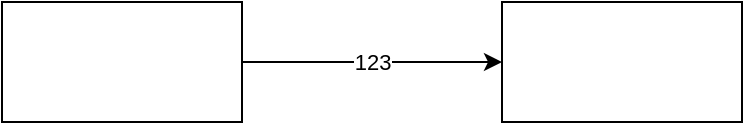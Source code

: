 <mxfile version="26.2.9">
  <diagram name="第 1 页" id="e8CiM6QblzJR1wjG5cua">
    <mxGraphModel dx="1726" dy="1162" grid="1" gridSize="10" guides="1" tooltips="1" connect="1" arrows="1" fold="1" page="1" pageScale="1" pageWidth="827" pageHeight="1169" math="0" shadow="0">
      <root>
        <mxCell id="0" />
        <mxCell id="1" parent="0" />
        <mxCell id="NGPTx33xkq5vjdlaQqjp-3" value="123" style="edgeStyle=orthogonalEdgeStyle;rounded=0;orthogonalLoop=1;jettySize=auto;html=1;exitX=1;exitY=0.5;exitDx=0;exitDy=0;entryX=0;entryY=0.5;entryDx=0;entryDy=0;" parent="1" source="NGPTx33xkq5vjdlaQqjp-1" target="NGPTx33xkq5vjdlaQqjp-2" edge="1">
          <mxGeometry relative="1" as="geometry" />
        </mxCell>
        <mxCell id="NGPTx33xkq5vjdlaQqjp-1" value="" style="rounded=0;whiteSpace=wrap;html=1;" parent="1" vertex="1">
          <mxGeometry x="150" y="330" width="120" height="60" as="geometry" />
        </mxCell>
        <mxCell id="NGPTx33xkq5vjdlaQqjp-2" value="" style="rounded=0;whiteSpace=wrap;html=1;" parent="1" vertex="1">
          <mxGeometry x="400" y="330" width="120" height="60" as="geometry" />
        </mxCell>
      </root>
    </mxGraphModel>
  </diagram>
</mxfile>

